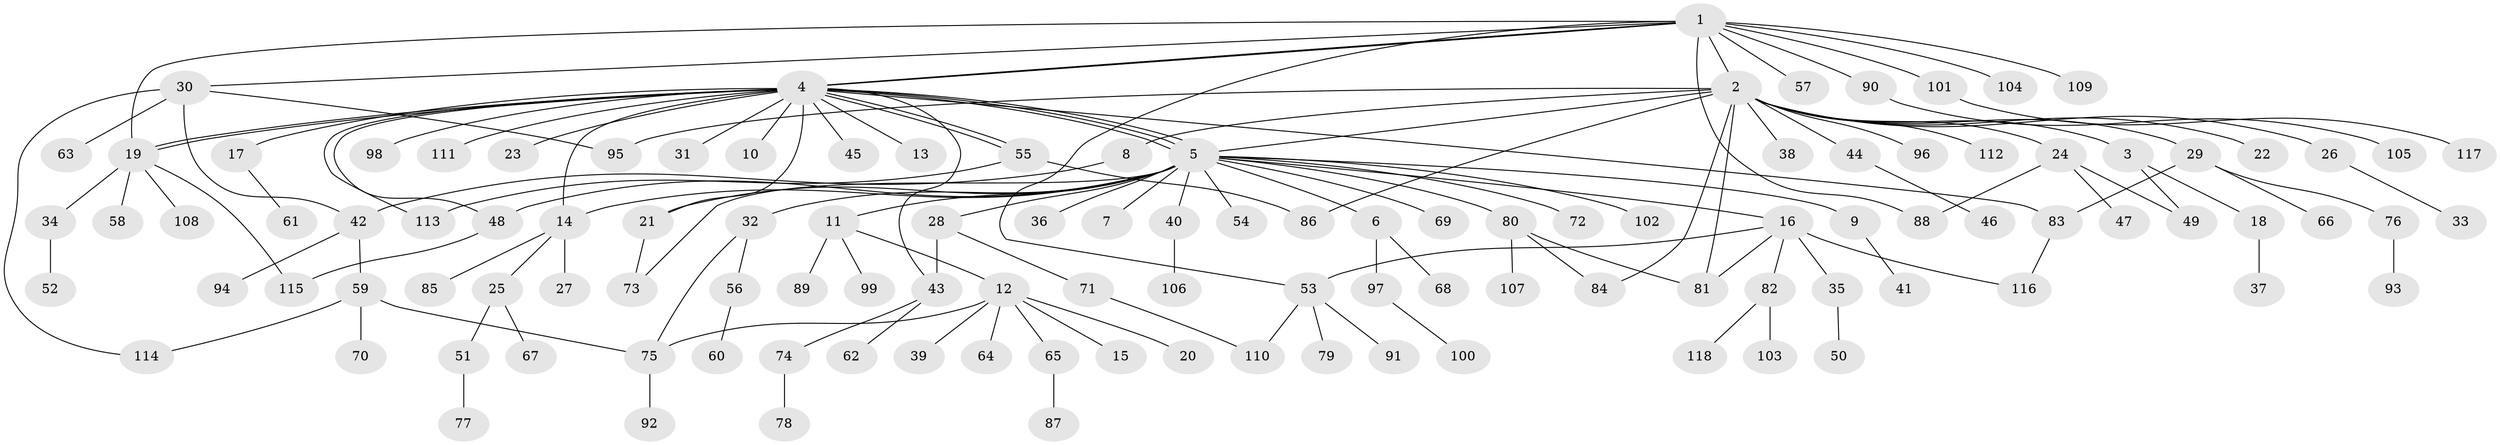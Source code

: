 // coarse degree distribution, {10: 0.03333333333333333, 14: 0.016666666666666666, 3: 0.25, 13: 0.016666666666666666, 2: 0.15, 1: 0.45, 4: 0.05, 6: 0.016666666666666666, 5: 0.016666666666666666}
// Generated by graph-tools (version 1.1) at 2025/50/03/04/25 22:50:38]
// undirected, 118 vertices, 146 edges
graph export_dot {
  node [color=gray90,style=filled];
  1;
  2;
  3;
  4;
  5;
  6;
  7;
  8;
  9;
  10;
  11;
  12;
  13;
  14;
  15;
  16;
  17;
  18;
  19;
  20;
  21;
  22;
  23;
  24;
  25;
  26;
  27;
  28;
  29;
  30;
  31;
  32;
  33;
  34;
  35;
  36;
  37;
  38;
  39;
  40;
  41;
  42;
  43;
  44;
  45;
  46;
  47;
  48;
  49;
  50;
  51;
  52;
  53;
  54;
  55;
  56;
  57;
  58;
  59;
  60;
  61;
  62;
  63;
  64;
  65;
  66;
  67;
  68;
  69;
  70;
  71;
  72;
  73;
  74;
  75;
  76;
  77;
  78;
  79;
  80;
  81;
  82;
  83;
  84;
  85;
  86;
  87;
  88;
  89;
  90;
  91;
  92;
  93;
  94;
  95;
  96;
  97;
  98;
  99;
  100;
  101;
  102;
  103;
  104;
  105;
  106;
  107;
  108;
  109;
  110;
  111;
  112;
  113;
  114;
  115;
  116;
  117;
  118;
  1 -- 2;
  1 -- 4;
  1 -- 4;
  1 -- 19;
  1 -- 30;
  1 -- 53;
  1 -- 57;
  1 -- 88;
  1 -- 90;
  1 -- 101;
  1 -- 104;
  1 -- 109;
  2 -- 3;
  2 -- 5;
  2 -- 8;
  2 -- 22;
  2 -- 24;
  2 -- 26;
  2 -- 29;
  2 -- 38;
  2 -- 44;
  2 -- 81;
  2 -- 84;
  2 -- 86;
  2 -- 95;
  2 -- 96;
  2 -- 112;
  3 -- 18;
  3 -- 49;
  4 -- 5;
  4 -- 5;
  4 -- 5;
  4 -- 10;
  4 -- 13;
  4 -- 14;
  4 -- 17;
  4 -- 19;
  4 -- 19;
  4 -- 21;
  4 -- 23;
  4 -- 31;
  4 -- 43;
  4 -- 45;
  4 -- 48;
  4 -- 55;
  4 -- 55;
  4 -- 83;
  4 -- 98;
  4 -- 111;
  4 -- 113;
  5 -- 6;
  5 -- 7;
  5 -- 9;
  5 -- 11;
  5 -- 14;
  5 -- 16;
  5 -- 21;
  5 -- 28;
  5 -- 32;
  5 -- 36;
  5 -- 40;
  5 -- 48;
  5 -- 54;
  5 -- 69;
  5 -- 72;
  5 -- 73;
  5 -- 80;
  5 -- 102;
  6 -- 68;
  6 -- 97;
  8 -- 42;
  9 -- 41;
  11 -- 12;
  11 -- 89;
  11 -- 99;
  12 -- 15;
  12 -- 20;
  12 -- 39;
  12 -- 64;
  12 -- 65;
  12 -- 75;
  14 -- 25;
  14 -- 27;
  14 -- 85;
  16 -- 35;
  16 -- 53;
  16 -- 81;
  16 -- 82;
  16 -- 116;
  17 -- 61;
  18 -- 37;
  19 -- 34;
  19 -- 58;
  19 -- 108;
  19 -- 115;
  21 -- 73;
  24 -- 47;
  24 -- 49;
  24 -- 88;
  25 -- 51;
  25 -- 67;
  26 -- 33;
  28 -- 43;
  28 -- 71;
  29 -- 66;
  29 -- 76;
  29 -- 83;
  30 -- 42;
  30 -- 63;
  30 -- 95;
  30 -- 114;
  32 -- 56;
  32 -- 75;
  34 -- 52;
  35 -- 50;
  40 -- 106;
  42 -- 59;
  42 -- 94;
  43 -- 62;
  43 -- 74;
  44 -- 46;
  48 -- 115;
  51 -- 77;
  53 -- 79;
  53 -- 91;
  53 -- 110;
  55 -- 86;
  55 -- 113;
  56 -- 60;
  59 -- 70;
  59 -- 75;
  59 -- 114;
  65 -- 87;
  71 -- 110;
  74 -- 78;
  75 -- 92;
  76 -- 93;
  80 -- 81;
  80 -- 84;
  80 -- 107;
  82 -- 103;
  82 -- 118;
  83 -- 116;
  90 -- 105;
  97 -- 100;
  101 -- 117;
}
